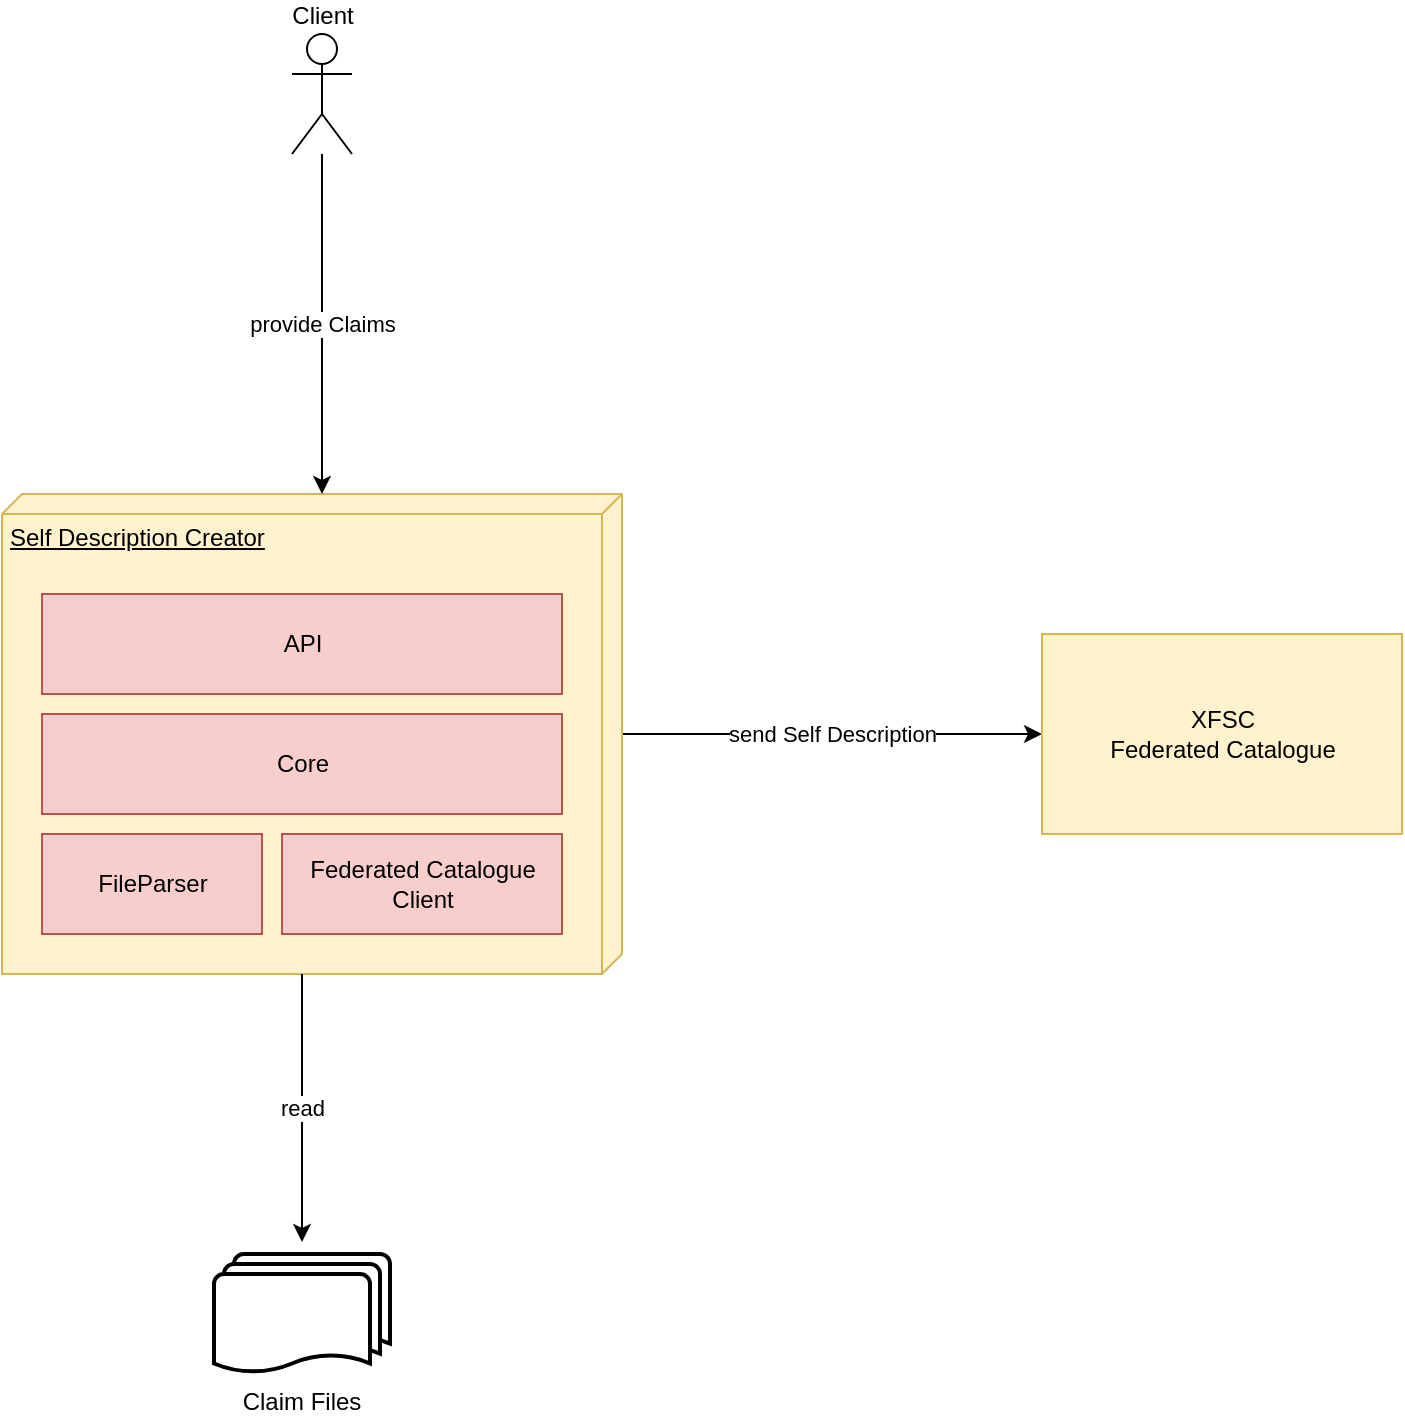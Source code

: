 <mxfile version="19.0.3" type="device"><diagram id="GfznnELTYszwH4RncbSk" name="Seite-1"><mxGraphModel dx="2062" dy="1225" grid="1" gridSize="10" guides="1" tooltips="1" connect="1" arrows="1" fold="1" page="1" pageScale="1" pageWidth="1200" pageHeight="1920" math="0" shadow="0"><root><mxCell id="0"/><mxCell id="1" parent="0"/><mxCell id="23vK1ZBt26oznb_7T_hI-17" value="send Self Description" style="edgeStyle=orthogonalEdgeStyle;rounded=0;orthogonalLoop=1;jettySize=auto;html=1;entryX=0;entryY=0.5;entryDx=0;entryDy=0;" edge="1" parent="1" source="23vK1ZBt26oznb_7T_hI-2" target="23vK1ZBt26oznb_7T_hI-9"><mxGeometry relative="1" as="geometry"/></mxCell><mxCell id="23vK1ZBt26oznb_7T_hI-2" value="Self Description Creator" style="verticalAlign=top;align=left;spacingTop=8;spacingLeft=2;spacingRight=12;shape=cube;size=10;direction=south;fontStyle=4;html=1;fillColor=#fff2cc;strokeColor=#d6b656;" vertex="1" parent="1"><mxGeometry x="410" y="590" width="310" height="240" as="geometry"/></mxCell><mxCell id="23vK1ZBt26oznb_7T_hI-3" value="API" style="html=1;fillColor=#f8cecc;strokeColor=#b85450;" vertex="1" parent="1"><mxGeometry x="430" y="640" width="260" height="50" as="geometry"/></mxCell><mxCell id="23vK1ZBt26oznb_7T_hI-16" value="read" style="edgeStyle=orthogonalEdgeStyle;rounded=0;orthogonalLoop=1;jettySize=auto;html=1;entryX=0.5;entryY=-0.1;entryDx=0;entryDy=0;entryPerimeter=0;exitX=0;exitY=0;exitDx=240;exitDy=160;exitPerimeter=0;" edge="1" parent="1" source="23vK1ZBt26oznb_7T_hI-2" target="23vK1ZBt26oznb_7T_hI-15"><mxGeometry relative="1" as="geometry"/></mxCell><mxCell id="23vK1ZBt26oznb_7T_hI-4" value="FileParser" style="html=1;fillColor=#f8cecc;strokeColor=#b85450;" vertex="1" parent="1"><mxGeometry x="430" y="760" width="110" height="50" as="geometry"/></mxCell><mxCell id="23vK1ZBt26oznb_7T_hI-5" value="Core" style="html=1;fillColor=#f8cecc;strokeColor=#b85450;" vertex="1" parent="1"><mxGeometry x="430" y="700" width="260" height="50" as="geometry"/></mxCell><mxCell id="23vK1ZBt26oznb_7T_hI-6" value="Federated Catalogue &lt;br&gt;Client" style="html=1;fillColor=#f8cecc;strokeColor=#b85450;" vertex="1" parent="1"><mxGeometry x="550" y="760" width="140" height="50" as="geometry"/></mxCell><mxCell id="23vK1ZBt26oznb_7T_hI-9" value="XFSC &lt;br&gt;Federated Catalogue" style="html=1;fillColor=#fff2cc;strokeColor=#d6b656;" vertex="1" parent="1"><mxGeometry x="930" y="660" width="180" height="100" as="geometry"/></mxCell><mxCell id="23vK1ZBt26oznb_7T_hI-18" value="provide Claims" style="edgeStyle=orthogonalEdgeStyle;rounded=0;orthogonalLoop=1;jettySize=auto;html=1;entryX=0;entryY=0;entryDx=0;entryDy=150;entryPerimeter=0;" edge="1" parent="1" source="23vK1ZBt26oznb_7T_hI-11" target="23vK1ZBt26oznb_7T_hI-2"><mxGeometry relative="1" as="geometry"/></mxCell><mxCell id="23vK1ZBt26oznb_7T_hI-11" value="Client" style="shape=umlActor;verticalLabelPosition=top;verticalAlign=bottom;html=1;labelPosition=center;align=center;" vertex="1" parent="1"><mxGeometry x="555" y="360" width="30" height="60" as="geometry"/></mxCell><mxCell id="23vK1ZBt26oznb_7T_hI-15" value="Claim Files" style="strokeWidth=2;html=1;shape=mxgraph.flowchart.multi-document;whiteSpace=wrap;labelPosition=center;verticalLabelPosition=bottom;align=center;verticalAlign=top;" vertex="1" parent="1"><mxGeometry x="516" y="970" width="88" height="60" as="geometry"/></mxCell></root></mxGraphModel></diagram></mxfile>
